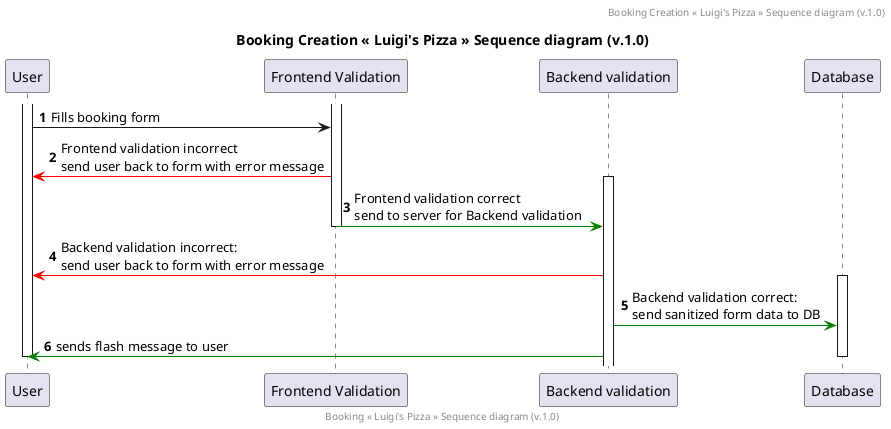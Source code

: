 @startuml
'https://plantuml.com/sequence-diagram

header Booking Creation <<  Luigi's Pizza  >> Sequence diagram (v.1.0)
Title Booking Creation <<  Luigi's Pizza  >> Sequence diagram (v.1.0)
autonumber

activate User
activate "Frontend Validation"
"User" -> "Frontend Validation": Fills booking form
"Frontend Validation" -[#red]> "User": Frontend validation incorrect\nsend user back to form with error message
activate "Backend validation"
"Frontend Validation" -[#green]> "Backend validation": Frontend validation correct\nsend to server for Backend validation
deactivate "Frontend Validation"
"Backend validation" -[#red]> "User": Backend validation incorrect:\nsend user back to form with error message
activate "Database"
"Backend validation" -[#green]> "Database": Backend validation correct:\nsend sanitized form data to DB
"Backend validation" -[#green]> "User": sends flash message to user
deactivate "Database"
deactivate "Frontend Validation"
deactivate "User"

footer Booking <<  Luigi's Pizza  >> Sequence diagram (v.1.0)
@enduml